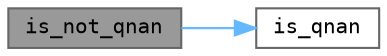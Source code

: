 digraph "is_not_qnan"
{
 // LATEX_PDF_SIZE
  bgcolor="transparent";
  edge [fontname=Terminal,fontsize=10,labelfontname=Helvetica,labelfontsize=10];
  node [fontname=Terminal,fontsize=10,shape=box,height=0.2,width=0.4];
  rankdir="LR";
  Node1 [label="is_not_qnan",height=0.2,width=0.4,color="gray40", fillcolor="grey60", style="filled", fontcolor="black",tooltip=" "];
  Node1 -> Node2 [color="steelblue1",style="solid"];
  Node2 [label="is_qnan",height=0.2,width=0.4,color="grey40", fillcolor="white", style="filled",URL="$include_2assimp_2qnan_8h.html#aba07171feddf4c9513c2424a630b03a5",tooltip=" "];
}
